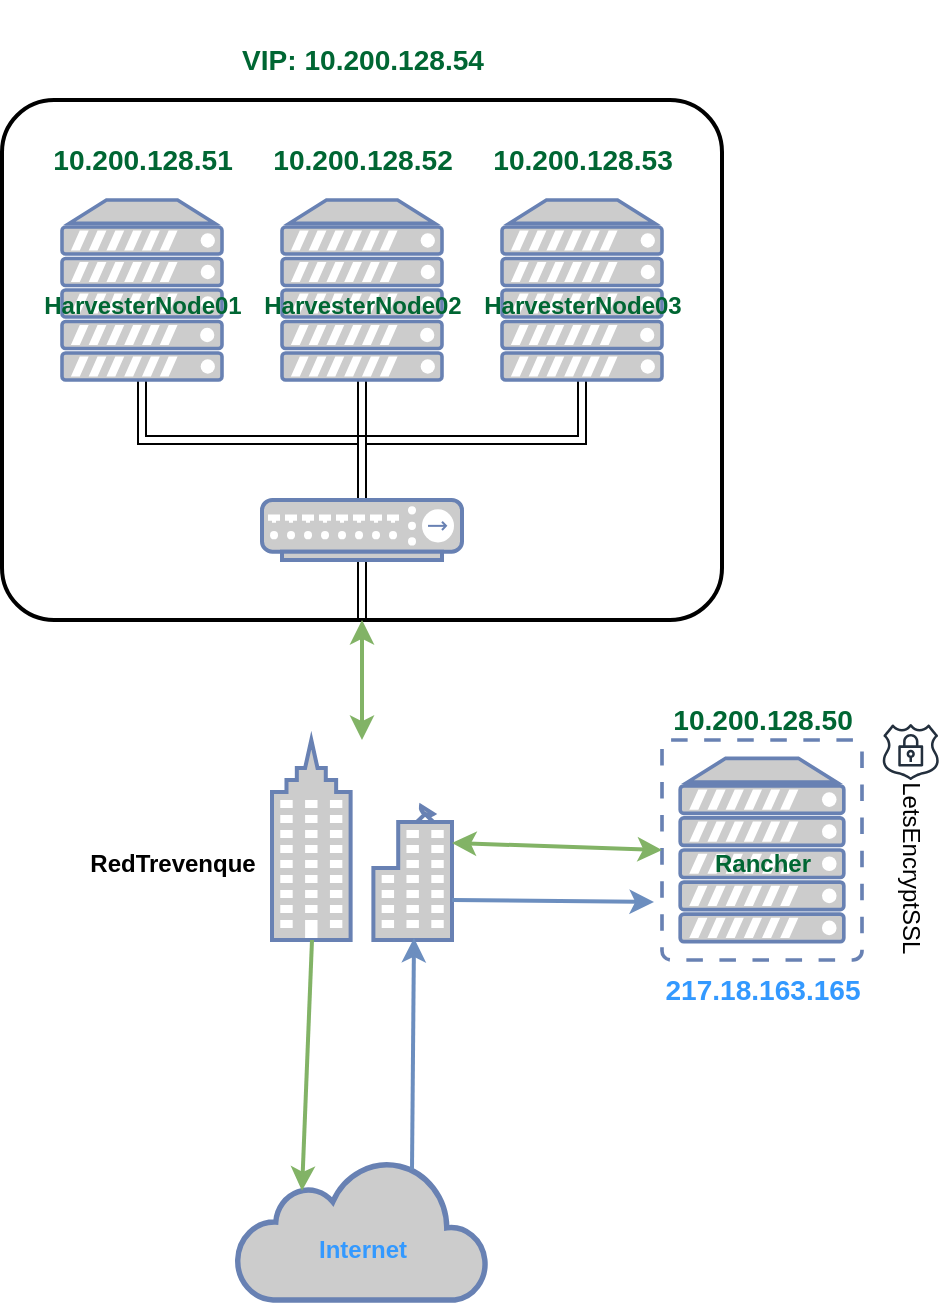 <mxfile version="21.2.1" type="device">
  <diagram name="Página-1" id="4CTmXiqPEJxTrXsFLhl7">
    <mxGraphModel dx="1194" dy="766" grid="1" gridSize="10" guides="1" tooltips="1" connect="1" arrows="1" fold="1" page="1" pageScale="1" pageWidth="827" pageHeight="1169" math="0" shadow="0">
      <root>
        <mxCell id="0" />
        <mxCell id="1" parent="0" />
        <mxCell id="Z8YUhvMFuQdga4y8MfrW-2" value="" style="rounded=1;arcSize=10;dashed=0;fillColor=none;gradientColor=none;strokeWidth=2;" parent="1" vertex="1">
          <mxGeometry x="220" y="110" width="360" height="260" as="geometry" />
        </mxCell>
        <mxCell id="Z8YUhvMFuQdga4y8MfrW-11" style="edgeStyle=orthogonalEdgeStyle;rounded=0;orthogonalLoop=1;jettySize=auto;html=1;exitX=0.5;exitY=1;exitDx=0;exitDy=0;exitPerimeter=0;shape=link;" parent="1" source="Z8YUhvMFuQdga4y8MfrW-5" target="Z8YUhvMFuQdga4y8MfrW-9" edge="1">
          <mxGeometry relative="1" as="geometry" />
        </mxCell>
        <mxCell id="Z8YUhvMFuQdga4y8MfrW-5" value="" style="fontColor=#0066CC;verticalAlign=top;verticalLabelPosition=bottom;labelPosition=center;align=center;html=1;outlineConnect=0;fillColor=#CCCCCC;strokeColor=#6881B3;gradientColor=none;gradientDirection=north;strokeWidth=2;shape=mxgraph.networks.server;" parent="1" vertex="1">
          <mxGeometry x="250" y="160" width="80" height="90" as="geometry" />
        </mxCell>
        <mxCell id="Z8YUhvMFuQdga4y8MfrW-13" style="edgeStyle=orthogonalEdgeStyle;rounded=0;orthogonalLoop=1;jettySize=auto;html=1;exitX=0.5;exitY=1;exitDx=0;exitDy=0;exitPerimeter=0;shape=link;" parent="1" source="Z8YUhvMFuQdga4y8MfrW-6" edge="1">
          <mxGeometry relative="1" as="geometry">
            <mxPoint x="400" y="310" as="targetPoint" />
          </mxGeometry>
        </mxCell>
        <mxCell id="Z8YUhvMFuQdga4y8MfrW-6" value="" style="fontColor=#0066CC;verticalAlign=top;verticalLabelPosition=bottom;labelPosition=center;align=center;html=1;outlineConnect=0;fillColor=#CCCCCC;strokeColor=#6881B3;gradientColor=none;gradientDirection=north;strokeWidth=2;shape=mxgraph.networks.server;" parent="1" vertex="1">
          <mxGeometry x="360" y="160" width="80" height="90" as="geometry" />
        </mxCell>
        <mxCell id="Z8YUhvMFuQdga4y8MfrW-14" style="edgeStyle=orthogonalEdgeStyle;rounded=0;orthogonalLoop=1;jettySize=auto;html=1;exitX=0.5;exitY=1;exitDx=0;exitDy=0;exitPerimeter=0;shape=link;" parent="1" source="Z8YUhvMFuQdga4y8MfrW-7" target="Z8YUhvMFuQdga4y8MfrW-9" edge="1">
          <mxGeometry relative="1" as="geometry" />
        </mxCell>
        <mxCell id="Z8YUhvMFuQdga4y8MfrW-7" value="" style="fontColor=#0066CC;verticalAlign=top;verticalLabelPosition=bottom;labelPosition=center;align=center;html=1;outlineConnect=0;fillColor=#CCCCCC;strokeColor=#6881B3;gradientColor=none;gradientDirection=north;strokeWidth=2;shape=mxgraph.networks.server;" parent="1" vertex="1">
          <mxGeometry x="470" y="160" width="80" height="90" as="geometry" />
        </mxCell>
        <mxCell id="Z8YUhvMFuQdga4y8MfrW-8" value="&lt;h3&gt;&lt;font color=&quot;#006633&quot;&gt;VIP: 10.200.128.54&lt;/font&gt;&lt;/h3&gt;" style="text;html=1;align=center;verticalAlign=middle;resizable=0;points=[];autosize=1;strokeColor=none;fillColor=none;" parent="1" vertex="1">
          <mxGeometry x="330" y="60" width="140" height="60" as="geometry" />
        </mxCell>
        <mxCell id="Z8YUhvMFuQdga4y8MfrW-10" style="edgeStyle=orthogonalEdgeStyle;rounded=0;orthogonalLoop=1;jettySize=auto;html=1;exitX=0.5;exitY=1;exitDx=0;exitDy=0;exitPerimeter=0;entryX=0.5;entryY=1;entryDx=0;entryDy=0;shape=link;" parent="1" source="Z8YUhvMFuQdga4y8MfrW-9" target="Z8YUhvMFuQdga4y8MfrW-2" edge="1">
          <mxGeometry relative="1" as="geometry" />
        </mxCell>
        <mxCell id="Z8YUhvMFuQdga4y8MfrW-9" value="" style="fontColor=#0066CC;verticalAlign=top;verticalLabelPosition=bottom;labelPosition=center;align=center;html=1;outlineConnect=0;fillColor=#CCCCCC;strokeColor=#6881B3;gradientColor=none;gradientDirection=north;strokeWidth=2;shape=mxgraph.networks.hub;" parent="1" vertex="1">
          <mxGeometry x="350" y="310" width="100" height="30" as="geometry" />
        </mxCell>
        <mxCell id="Z8YUhvMFuQdga4y8MfrW-16" value="&lt;h3&gt;&lt;font color=&quot;#006633&quot;&gt;10.200.128.51&lt;/font&gt;&lt;/h3&gt;" style="text;html=1;align=center;verticalAlign=middle;resizable=0;points=[];autosize=1;strokeColor=none;fillColor=none;" parent="1" vertex="1">
          <mxGeometry x="235" y="110" width="110" height="60" as="geometry" />
        </mxCell>
        <mxCell id="Z8YUhvMFuQdga4y8MfrW-18" value="&lt;h3&gt;&lt;font color=&quot;#006633&quot;&gt;10.200.128.53&lt;/font&gt;&lt;/h3&gt;" style="text;html=1;align=center;verticalAlign=middle;resizable=0;points=[];autosize=1;strokeColor=none;fillColor=none;" parent="1" vertex="1">
          <mxGeometry x="455" y="110" width="110" height="60" as="geometry" />
        </mxCell>
        <mxCell id="Z8YUhvMFuQdga4y8MfrW-19" value="&lt;h3&gt;&lt;font color=&quot;#006633&quot;&gt;10.200.128.52&lt;/font&gt;&lt;/h3&gt;" style="text;html=1;align=center;verticalAlign=middle;resizable=0;points=[];autosize=1;strokeColor=none;fillColor=none;" parent="1" vertex="1">
          <mxGeometry x="345" y="110" width="110" height="60" as="geometry" />
        </mxCell>
        <mxCell id="Z8YUhvMFuQdga4y8MfrW-20" value="" style="fontColor=#0066CC;verticalAlign=top;verticalLabelPosition=bottom;labelPosition=center;align=center;html=1;outlineConnect=0;fillColor=#CCCCCC;strokeColor=#6881B3;gradientColor=none;gradientDirection=north;strokeWidth=2;shape=mxgraph.networks.business_center;" parent="1" vertex="1">
          <mxGeometry x="355" y="430" width="90" height="100" as="geometry" />
        </mxCell>
        <mxCell id="Z8YUhvMFuQdga4y8MfrW-22" value="&lt;b&gt;RedTrevenque&lt;/b&gt;" style="text;html=1;align=center;verticalAlign=middle;resizable=0;points=[];autosize=1;strokeColor=none;fillColor=none;" parent="1" vertex="1">
          <mxGeometry x="250" y="477" width="110" height="30" as="geometry" />
        </mxCell>
        <mxCell id="Z8YUhvMFuQdga4y8MfrW-23" value="" style="fontColor=#0066CC;verticalAlign=top;verticalLabelPosition=bottom;labelPosition=center;align=center;html=1;outlineConnect=0;fillColor=#CCCCCC;strokeColor=#6881B3;gradientColor=none;gradientDirection=north;strokeWidth=2;shape=mxgraph.networks.virtual_server;" parent="1" vertex="1">
          <mxGeometry x="550" y="430" width="100" height="110" as="geometry" />
        </mxCell>
        <mxCell id="Z8YUhvMFuQdga4y8MfrW-25" value="&lt;b&gt;&lt;font color=&quot;#006633&quot;&gt;HarvesterNode03&lt;/font&gt;&lt;/b&gt;" style="text;html=1;align=center;verticalAlign=middle;resizable=0;points=[];autosize=1;strokeColor=none;fillColor=none;" parent="1" vertex="1">
          <mxGeometry x="450" y="198" width="120" height="30" as="geometry" />
        </mxCell>
        <mxCell id="Z8YUhvMFuQdga4y8MfrW-26" value="&lt;b&gt;&lt;font color=&quot;#006633&quot;&gt;HarvesterNode02&lt;/font&gt;&lt;/b&gt;" style="text;html=1;align=center;verticalAlign=middle;resizable=0;points=[];autosize=1;strokeColor=none;fillColor=none;" parent="1" vertex="1">
          <mxGeometry x="340" y="198" width="120" height="30" as="geometry" />
        </mxCell>
        <mxCell id="Z8YUhvMFuQdga4y8MfrW-27" value="&lt;b&gt;&lt;font color=&quot;#006633&quot;&gt;HarvesterNode01&lt;/font&gt;&lt;/b&gt;" style="text;html=1;align=center;verticalAlign=middle;resizable=0;points=[];autosize=1;strokeColor=none;fillColor=none;" parent="1" vertex="1">
          <mxGeometry x="230" y="198" width="120" height="30" as="geometry" />
        </mxCell>
        <mxCell id="Z8YUhvMFuQdga4y8MfrW-28" value="" style="html=1;outlineConnect=0;fillColor=#CCCCCC;strokeColor=#6881B3;gradientColor=none;gradientDirection=north;strokeWidth=2;shape=mxgraph.networks.cloud;fontColor=#ffffff;" parent="1" vertex="1">
          <mxGeometry x="337.5" y="640" width="125" height="70" as="geometry" />
        </mxCell>
        <mxCell id="Z8YUhvMFuQdga4y8MfrW-32" value="" style="endArrow=classic;html=1;rounded=0;fillColor=#dae8fc;strokeColor=#6c8ebf;strokeWidth=2;" parent="1" edge="1">
          <mxGeometry width="50" height="50" relative="1" as="geometry">
            <mxPoint x="445" y="510" as="sourcePoint" />
            <mxPoint x="546" y="511" as="targetPoint" />
          </mxGeometry>
        </mxCell>
        <mxCell id="Z8YUhvMFuQdga4y8MfrW-33" value="" style="endArrow=classic;html=1;rounded=0;entryX=0.26;entryY=0.22;entryDx=0;entryDy=0;entryPerimeter=0;strokeWidth=2;fillColor=#d5e8d4;strokeColor=#82b366;" parent="1" target="Z8YUhvMFuQdga4y8MfrW-28" edge="1">
          <mxGeometry width="50" height="50" relative="1" as="geometry">
            <mxPoint x="375" y="530" as="sourcePoint" />
            <mxPoint x="310" y="560" as="targetPoint" />
          </mxGeometry>
        </mxCell>
        <mxCell id="Z8YUhvMFuQdga4y8MfrW-34" value="" style="endArrow=classic;html=1;rounded=0;exitX=0.7;exitY=0.07;exitDx=0;exitDy=0;exitPerimeter=0;strokeWidth=2;fillColor=#dae8fc;strokeColor=#6c8ebf;" parent="1" source="Z8YUhvMFuQdga4y8MfrW-28" edge="1">
          <mxGeometry width="50" height="50" relative="1" as="geometry">
            <mxPoint x="470" y="620" as="sourcePoint" />
            <mxPoint x="426" y="529" as="targetPoint" />
          </mxGeometry>
        </mxCell>
        <mxCell id="Z8YUhvMFuQdga4y8MfrW-35" value="" style="endArrow=classic;startArrow=classic;html=1;rounded=0;entryX=0;entryY=0.5;entryDx=0;entryDy=0;entryPerimeter=0;strokeWidth=2;fillColor=#d5e8d4;strokeColor=#82b366;" parent="1" source="Z8YUhvMFuQdga4y8MfrW-20" target="Z8YUhvMFuQdga4y8MfrW-23" edge="1">
          <mxGeometry width="50" height="50" relative="1" as="geometry">
            <mxPoint x="380" y="440" as="sourcePoint" />
            <mxPoint x="430" y="390" as="targetPoint" />
          </mxGeometry>
        </mxCell>
        <mxCell id="Z8YUhvMFuQdga4y8MfrW-36" value="" style="endArrow=classic;startArrow=classic;html=1;rounded=0;strokeWidth=2;fillColor=#d5e8d4;strokeColor=#82b366;exitX=0.5;exitY=1;exitDx=0;exitDy=0;" parent="1" source="Z8YUhvMFuQdga4y8MfrW-2" target="Z8YUhvMFuQdga4y8MfrW-20" edge="1">
          <mxGeometry width="50" height="50" relative="1" as="geometry">
            <mxPoint x="440" y="410" as="sourcePoint" />
            <mxPoint x="545" y="413" as="targetPoint" />
          </mxGeometry>
        </mxCell>
        <mxCell id="Z8YUhvMFuQdga4y8MfrW-37" value="&lt;h3&gt;&lt;font color=&quot;#006633&quot;&gt;10.200.128.50&lt;/font&gt;&lt;/h3&gt;" style="text;html=1;align=center;verticalAlign=middle;resizable=0;points=[];autosize=1;strokeColor=none;fillColor=none;" parent="1" vertex="1">
          <mxGeometry x="545" y="390" width="110" height="60" as="geometry" />
        </mxCell>
        <mxCell id="Z8YUhvMFuQdga4y8MfrW-38" value="&lt;b&gt;&lt;font color=&quot;#006633&quot;&gt;Rancher&lt;/font&gt;&lt;/b&gt;" style="text;html=1;align=center;verticalAlign=middle;resizable=0;points=[];autosize=1;strokeColor=none;fillColor=none;" parent="1" vertex="1">
          <mxGeometry x="565" y="477" width="70" height="30" as="geometry" />
        </mxCell>
        <mxCell id="Z8YUhvMFuQdga4y8MfrW-39" value="&lt;b&gt;&lt;font color=&quot;#3399ff&quot;&gt;Internet&lt;/font&gt;&lt;/b&gt;" style="text;html=1;align=center;verticalAlign=middle;resizable=0;points=[];autosize=1;strokeColor=none;fillColor=none;" parent="1" vertex="1">
          <mxGeometry x="365" y="670" width="70" height="30" as="geometry" />
        </mxCell>
        <mxCell id="Z8YUhvMFuQdga4y8MfrW-40" value="&lt;h3&gt;&lt;font color=&quot;#3399ff&quot;&gt;217.18.163.165&lt;/font&gt;&lt;br&gt;&lt;/h3&gt;" style="text;html=1;align=center;verticalAlign=middle;resizable=0;points=[];autosize=1;strokeColor=none;fillColor=none;" parent="1" vertex="1">
          <mxGeometry x="540" y="525" width="120" height="60" as="geometry" />
        </mxCell>
        <mxCell id="RmT2d-fg56UG1WvDuMkx-1" value="" style="sketch=0;outlineConnect=0;fontColor=#232F3E;gradientColor=none;fillColor=#232F3D;strokeColor=none;dashed=0;verticalLabelPosition=bottom;verticalAlign=top;align=center;html=1;fontSize=12;fontStyle=0;aspect=fixed;pointerEvents=1;shape=mxgraph.aws4.ssl_padlock;" vertex="1" parent="1">
          <mxGeometry x="660" y="422" width="28.74" height="28" as="geometry" />
        </mxCell>
        <mxCell id="RmT2d-fg56UG1WvDuMkx-2" value="LetsEncryptSSL" style="text;html=1;align=center;verticalAlign=middle;resizable=0;points=[];autosize=1;strokeColor=none;fillColor=none;rotation=90;" vertex="1" parent="1">
          <mxGeometry x="619.37" y="479" width="110" height="30" as="geometry" />
        </mxCell>
      </root>
    </mxGraphModel>
  </diagram>
</mxfile>
